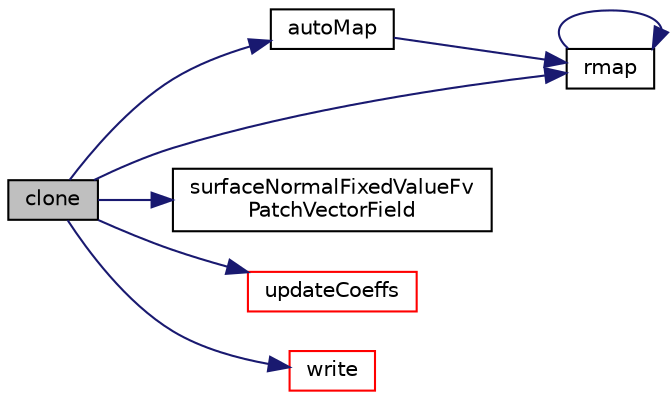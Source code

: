 digraph "clone"
{
  bgcolor="transparent";
  edge [fontname="Helvetica",fontsize="10",labelfontname="Helvetica",labelfontsize="10"];
  node [fontname="Helvetica",fontsize="10",shape=record];
  rankdir="LR";
  Node23 [label="clone",height=0.2,width=0.4,color="black", fillcolor="grey75", style="filled", fontcolor="black"];
  Node23 -> Node24 [color="midnightblue",fontsize="10",style="solid",fontname="Helvetica"];
  Node24 [label="autoMap",height=0.2,width=0.4,color="black",URL="$a23081.html#a0ab0c43ce90d756c88dd81e3d0a9eef5",tooltip="Map (and resize as needed) from self given a mapping object. "];
  Node24 -> Node25 [color="midnightblue",fontsize="10",style="solid",fontname="Helvetica"];
  Node25 [label="rmap",height=0.2,width=0.4,color="black",URL="$a23081.html#a4fe41b169c41bfcd4311c1d1e27a96ed",tooltip="Reverse map the given fvPatchField onto this fvPatchField. "];
  Node25 -> Node25 [color="midnightblue",fontsize="10",style="solid",fontname="Helvetica"];
  Node23 -> Node25 [color="midnightblue",fontsize="10",style="solid",fontname="Helvetica"];
  Node23 -> Node26 [color="midnightblue",fontsize="10",style="solid",fontname="Helvetica"];
  Node26 [label="surfaceNormalFixedValueFv\lPatchVectorField",height=0.2,width=0.4,color="black",URL="$a23081.html#aff946faf4d235ccdf48ebb4b22957f22",tooltip="Construct from patch and internal field. "];
  Node23 -> Node27 [color="midnightblue",fontsize="10",style="solid",fontname="Helvetica"];
  Node27 [label="updateCoeffs",height=0.2,width=0.4,color="red",URL="$a23081.html#a7e24eafac629d3733181cd942d4c902f",tooltip="Update the coefficients associated with the patch field. "];
  Node23 -> Node30 [color="midnightblue",fontsize="10",style="solid",fontname="Helvetica"];
  Node30 [label="write",height=0.2,width=0.4,color="red",URL="$a23081.html#a293fdfec8bdfbd5c3913ab4c9f3454ff",tooltip="Write. "];
}
